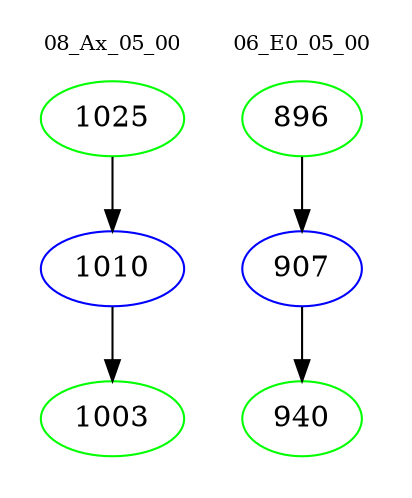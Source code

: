 digraph{
subgraph cluster_0 {
color = white
label = "08_Ax_05_00";
fontsize=10;
T0_1025 [label="1025", color="green"]
T0_1025 -> T0_1010 [color="black"]
T0_1010 [label="1010", color="blue"]
T0_1010 -> T0_1003 [color="black"]
T0_1003 [label="1003", color="green"]
}
subgraph cluster_1 {
color = white
label = "06_E0_05_00";
fontsize=10;
T1_896 [label="896", color="green"]
T1_896 -> T1_907 [color="black"]
T1_907 [label="907", color="blue"]
T1_907 -> T1_940 [color="black"]
T1_940 [label="940", color="green"]
}
}
